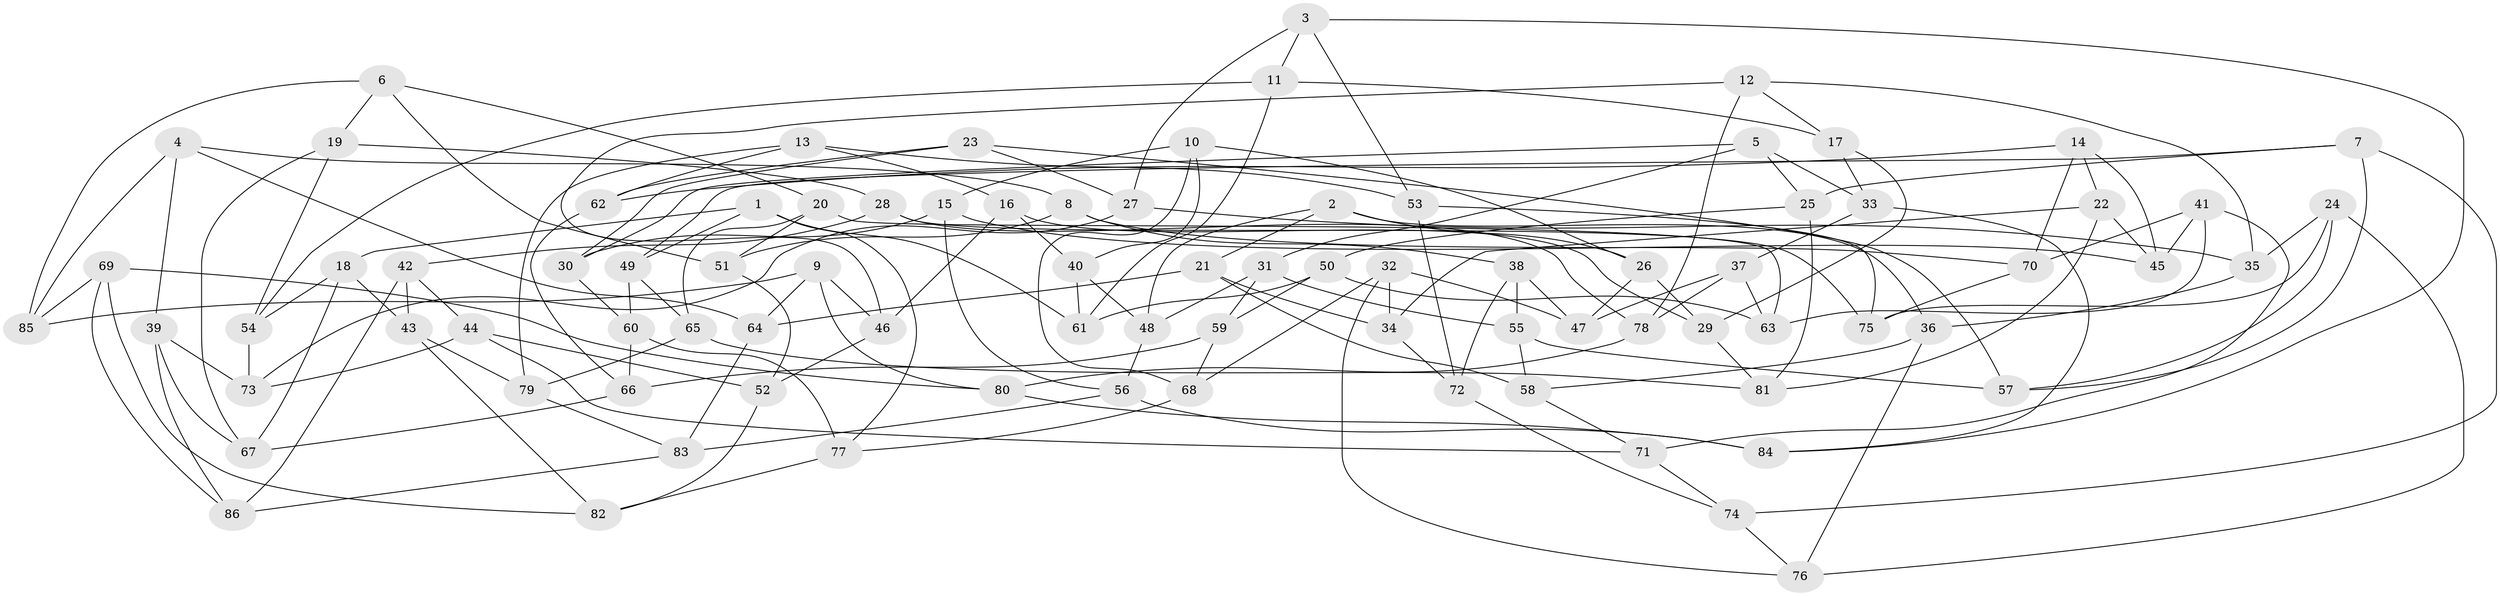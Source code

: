 // coarse degree distribution, {5: 0.2571428571428571, 6: 0.34285714285714286, 4: 0.08571428571428572, 8: 0.11428571428571428, 7: 0.17142857142857143, 3: 0.02857142857142857}
// Generated by graph-tools (version 1.1) at 2025/38/03/04/25 23:38:20]
// undirected, 86 vertices, 172 edges
graph export_dot {
  node [color=gray90,style=filled];
  1;
  2;
  3;
  4;
  5;
  6;
  7;
  8;
  9;
  10;
  11;
  12;
  13;
  14;
  15;
  16;
  17;
  18;
  19;
  20;
  21;
  22;
  23;
  24;
  25;
  26;
  27;
  28;
  29;
  30;
  31;
  32;
  33;
  34;
  35;
  36;
  37;
  38;
  39;
  40;
  41;
  42;
  43;
  44;
  45;
  46;
  47;
  48;
  49;
  50;
  51;
  52;
  53;
  54;
  55;
  56;
  57;
  58;
  59;
  60;
  61;
  62;
  63;
  64;
  65;
  66;
  67;
  68;
  69;
  70;
  71;
  72;
  73;
  74;
  75;
  76;
  77;
  78;
  79;
  80;
  81;
  82;
  83;
  84;
  85;
  86;
  1 -- 61;
  1 -- 18;
  1 -- 49;
  1 -- 77;
  2 -- 36;
  2 -- 26;
  2 -- 48;
  2 -- 21;
  3 -- 84;
  3 -- 53;
  3 -- 27;
  3 -- 11;
  4 -- 39;
  4 -- 8;
  4 -- 85;
  4 -- 64;
  5 -- 33;
  5 -- 30;
  5 -- 25;
  5 -- 31;
  6 -- 19;
  6 -- 51;
  6 -- 85;
  6 -- 20;
  7 -- 25;
  7 -- 57;
  7 -- 49;
  7 -- 74;
  8 -- 70;
  8 -- 51;
  8 -- 38;
  9 -- 85;
  9 -- 64;
  9 -- 46;
  9 -- 80;
  10 -- 40;
  10 -- 26;
  10 -- 15;
  10 -- 68;
  11 -- 61;
  11 -- 17;
  11 -- 54;
  12 -- 17;
  12 -- 78;
  12 -- 46;
  12 -- 35;
  13 -- 79;
  13 -- 53;
  13 -- 62;
  13 -- 16;
  14 -- 70;
  14 -- 22;
  14 -- 62;
  14 -- 45;
  15 -- 45;
  15 -- 30;
  15 -- 56;
  16 -- 46;
  16 -- 29;
  16 -- 40;
  17 -- 33;
  17 -- 29;
  18 -- 43;
  18 -- 54;
  18 -- 67;
  19 -- 67;
  19 -- 28;
  19 -- 54;
  20 -- 65;
  20 -- 51;
  20 -- 63;
  21 -- 34;
  21 -- 64;
  21 -- 58;
  22 -- 34;
  22 -- 81;
  22 -- 45;
  23 -- 62;
  23 -- 30;
  23 -- 27;
  23 -- 57;
  24 -- 35;
  24 -- 75;
  24 -- 57;
  24 -- 76;
  25 -- 50;
  25 -- 81;
  26 -- 29;
  26 -- 47;
  27 -- 73;
  27 -- 35;
  28 -- 75;
  28 -- 42;
  28 -- 78;
  29 -- 81;
  30 -- 60;
  31 -- 55;
  31 -- 59;
  31 -- 48;
  32 -- 68;
  32 -- 34;
  32 -- 76;
  32 -- 47;
  33 -- 37;
  33 -- 84;
  34 -- 72;
  35 -- 36;
  36 -- 76;
  36 -- 58;
  37 -- 63;
  37 -- 47;
  37 -- 78;
  38 -- 72;
  38 -- 55;
  38 -- 47;
  39 -- 73;
  39 -- 67;
  39 -- 86;
  40 -- 48;
  40 -- 61;
  41 -- 45;
  41 -- 70;
  41 -- 63;
  41 -- 71;
  42 -- 44;
  42 -- 43;
  42 -- 86;
  43 -- 79;
  43 -- 82;
  44 -- 73;
  44 -- 71;
  44 -- 52;
  46 -- 52;
  48 -- 56;
  49 -- 60;
  49 -- 65;
  50 -- 59;
  50 -- 61;
  50 -- 63;
  51 -- 52;
  52 -- 82;
  53 -- 75;
  53 -- 72;
  54 -- 73;
  55 -- 58;
  55 -- 57;
  56 -- 83;
  56 -- 84;
  58 -- 71;
  59 -- 66;
  59 -- 68;
  60 -- 66;
  60 -- 77;
  62 -- 66;
  64 -- 83;
  65 -- 81;
  65 -- 79;
  66 -- 67;
  68 -- 77;
  69 -- 86;
  69 -- 80;
  69 -- 85;
  69 -- 82;
  70 -- 75;
  71 -- 74;
  72 -- 74;
  74 -- 76;
  77 -- 82;
  78 -- 80;
  79 -- 83;
  80 -- 84;
  83 -- 86;
}
